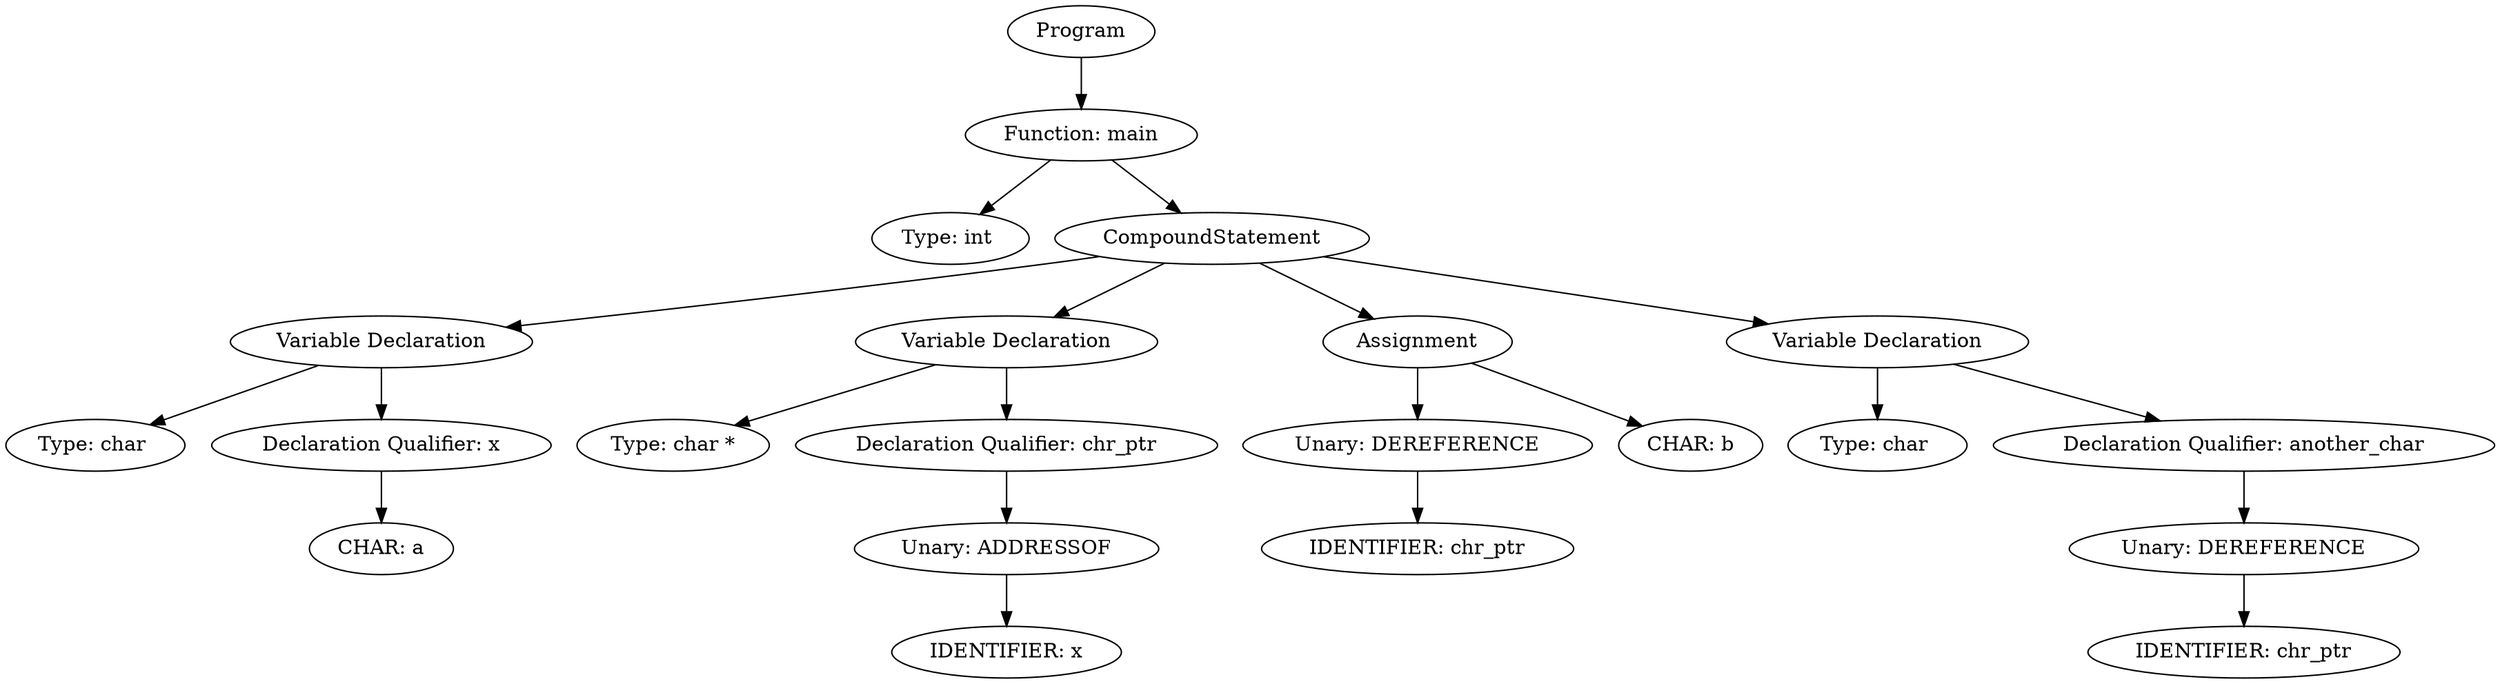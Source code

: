 digraph ExpressionGraph {
4345230864 [label="Program"];
4345230864 -> 4345230240;
4345230240 [label="Function: main"];
4345230240 -> 4344980304;
4344980304 [label="Type: int "];
4345230240 -> 4344641568;
4344641568 [label="CompoundStatement"];
4344641568 -> 4345229472;
4345229472 [label="Variable Declaration"];
4345229472 -> 4345219632;
4345219632 [label="Type: char "];
4345229472 -> 4345230192;
4345230192 [label="Declaration Qualifier: x"];
4345230192 -> 4345229424;
4345229424 [label="CHAR: a"];
4344641568 -> 4345229184;
4345229184 [label="Variable Declaration"];
4345229184 -> 4345226208;
4345226208 [label="Type: char *"];
4345229184 -> 4345217328;
4345217328 [label="Declaration Qualifier: chr_ptr"];
4345217328 -> 4345219728;
4345219728 [label="Unary: ADDRESSOF"];
4345219728 -> 4345227936;
4345227936 [label="IDENTIFIER: x"];
4344641568 -> 4345230288;
4345230288 [label="Assignment"];
4345230288 -> 4345219296;
4345219296 [label="Unary: DEREFERENCE"];
4345219296 -> 4345229904;
4345229904 [label="IDENTIFIER: chr_ptr"];
4345230288 -> 4345219200;
4345219200 [label="CHAR: b"];
4344641568 -> 4345230432;
4345230432 [label="Variable Declaration"];
4345230432 -> 4345229568;
4345229568 [label="Type: char "];
4345230432 -> 4345217280;
4345217280 [label="Declaration Qualifier: another_char"];
4345217280 -> 4345217232;
4345217232 [label="Unary: DEREFERENCE"];
4345217232 -> 4345228992;
4345228992 [label="IDENTIFIER: chr_ptr"];
}

